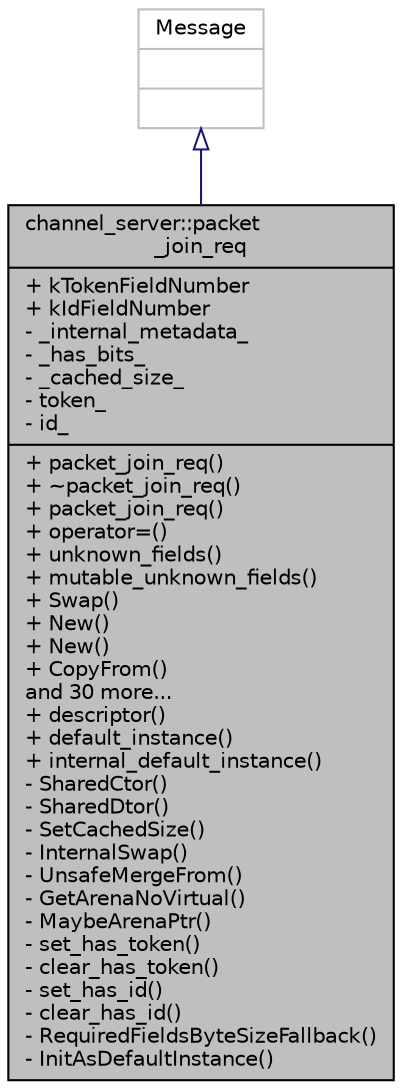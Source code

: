 digraph "channel_server::packet_join_req"
{
  edge [fontname="Helvetica",fontsize="10",labelfontname="Helvetica",labelfontsize="10"];
  node [fontname="Helvetica",fontsize="10",shape=record];
  Node0 [label="{channel_server::packet\l_join_req\n|+ kTokenFieldNumber\l+ kIdFieldNumber\l- _internal_metadata_\l- _has_bits_\l- _cached_size_\l- token_\l- id_\l|+ packet_join_req()\l+ ~packet_join_req()\l+ packet_join_req()\l+ operator=()\l+ unknown_fields()\l+ mutable_unknown_fields()\l+ Swap()\l+ New()\l+ New()\l+ CopyFrom()\land 30 more...\l+ descriptor()\l+ default_instance()\l+ internal_default_instance()\l- SharedCtor()\l- SharedDtor()\l- SetCachedSize()\l- InternalSwap()\l- UnsafeMergeFrom()\l- GetArenaNoVirtual()\l- MaybeArenaPtr()\l- set_has_token()\l- clear_has_token()\l- set_has_id()\l- clear_has_id()\l- RequiredFieldsByteSizeFallback()\l- InitAsDefaultInstance()\l}",height=0.2,width=0.4,color="black", fillcolor="grey75", style="filled", fontcolor="black"];
  Node1 -> Node0 [dir="back",color="midnightblue",fontsize="10",style="solid",arrowtail="onormal",fontname="Helvetica"];
  Node1 [label="{Message\n||}",height=0.2,width=0.4,color="grey75", fillcolor="white", style="filled"];
}
